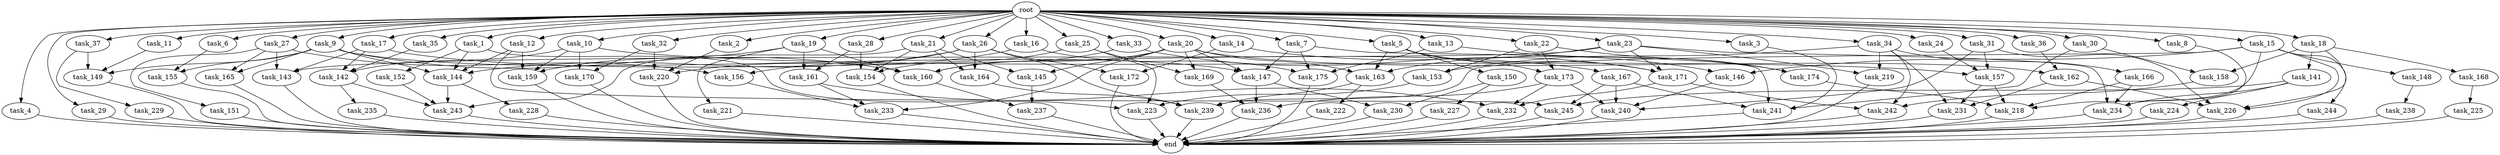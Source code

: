 digraph G {
  root [size="0.000000"];
  task_1 [size="102.400000"];
  task_2 [size="102.400000"];
  task_3 [size="102.400000"];
  task_4 [size="102.400000"];
  task_5 [size="102.400000"];
  task_6 [size="102.400000"];
  task_7 [size="102.400000"];
  task_8 [size="102.400000"];
  task_9 [size="102.400000"];
  task_10 [size="102.400000"];
  task_11 [size="102.400000"];
  task_12 [size="102.400000"];
  task_13 [size="102.400000"];
  task_14 [size="102.400000"];
  task_15 [size="102.400000"];
  task_16 [size="102.400000"];
  task_17 [size="102.400000"];
  task_18 [size="102.400000"];
  task_19 [size="102.400000"];
  task_20 [size="102.400000"];
  task_21 [size="102.400000"];
  task_22 [size="102.400000"];
  task_23 [size="102.400000"];
  task_24 [size="102.400000"];
  task_25 [size="102.400000"];
  task_26 [size="102.400000"];
  task_27 [size="102.400000"];
  task_28 [size="102.400000"];
  task_29 [size="102.400000"];
  task_30 [size="102.400000"];
  task_31 [size="102.400000"];
  task_32 [size="102.400000"];
  task_33 [size="102.400000"];
  task_34 [size="102.400000"];
  task_35 [size="102.400000"];
  task_36 [size="102.400000"];
  task_37 [size="102.400000"];
  task_141 [size="54975581388.800003"];
  task_142 [size="91912300134.400009"];
  task_143 [size="94489280512.000000"];
  task_144 [size="74732430950.400009"];
  task_145 [size="77309411328.000000"];
  task_146 [size="99643241267.200012"];
  task_147 [size="36936718745.599998"];
  task_148 [size="13743895347.200001"];
  task_149 [size="50680614092.800003"];
  task_150 [size="42090679500.800003"];
  task_151 [size="21474836480.000000"];
  task_152 [size="3435973836.800000"];
  task_153 [size="85899345920.000000"];
  task_154 [size="138297946931.200012"];
  task_155 [size="52398601011.200005"];
  task_156 [size="29205777612.800003"];
  task_157 [size="46385646796.800003"];
  task_158 [size="85899345920.000000"];
  task_159 [size="53257594470.400002"];
  task_160 [size="36077725286.400002"];
  task_161 [size="58411555225.600006"];
  task_162 [size="93630287052.800003"];
  task_163 [size="80745385164.800003"];
  task_164 [size="77309411328.000000"];
  task_165 [size="42949672960.000000"];
  task_166 [size="30923764531.200001"];
  task_167 [size="42090679500.800003"];
  task_168 [size="54975581388.800003"];
  task_169 [size="21474836480.000000"];
  task_170 [size="15461882265.600000"];
  task_171 [size="76450417868.800003"];
  task_172 [size="93630287052.800003"];
  task_173 [size="97066260889.600006"];
  task_174 [size="140874927308.800018"];
  task_175 [size="135720966553.600006"];
  task_218 [size="194991515238.400024"];
  task_219 [size="61847529062.400002"];
  task_220 [size="63565515980.800003"];
  task_221 [size="3435973836.800000"];
  task_222 [size="42090679500.800003"];
  task_223 [size="38654705664.000000"];
  task_224 [size="42090679500.800003"];
  task_225 [size="54975581388.800003"];
  task_226 [size="169221711462.400024"];
  task_227 [size="3435973836.800000"];
  task_228 [size="69578470195.199997"];
  task_229 [size="7730941132.800000"];
  task_230 [size="6871947673.600000"];
  task_231 [size="170080704921.600006"];
  task_232 [size="48962627174.400002"];
  task_233 [size="52398601011.200005"];
  task_234 [size="164067750707.200012"];
  task_235 [size="7730941132.800000"];
  task_236 [size="20615843020.800003"];
  task_237 [size="45526653337.600006"];
  task_238 [size="30923764531.200001"];
  task_239 [size="133143986176.000000"];
  task_240 [size="135720966553.600006"];
  task_241 [size="129708012339.200012"];
  task_242 [size="55834574848.000000"];
  task_243 [size="201863462912.000000"];
  task_244 [size="13743895347.200001"];
  task_245 [size="105656195481.600006"];
  end [size="0.000000"];

  root -> task_1 [size="1.000000"];
  root -> task_2 [size="1.000000"];
  root -> task_3 [size="1.000000"];
  root -> task_4 [size="1.000000"];
  root -> task_5 [size="1.000000"];
  root -> task_6 [size="1.000000"];
  root -> task_7 [size="1.000000"];
  root -> task_8 [size="1.000000"];
  root -> task_9 [size="1.000000"];
  root -> task_10 [size="1.000000"];
  root -> task_11 [size="1.000000"];
  root -> task_12 [size="1.000000"];
  root -> task_13 [size="1.000000"];
  root -> task_14 [size="1.000000"];
  root -> task_15 [size="1.000000"];
  root -> task_16 [size="1.000000"];
  root -> task_17 [size="1.000000"];
  root -> task_18 [size="1.000000"];
  root -> task_19 [size="1.000000"];
  root -> task_20 [size="1.000000"];
  root -> task_21 [size="1.000000"];
  root -> task_22 [size="1.000000"];
  root -> task_23 [size="1.000000"];
  root -> task_24 [size="1.000000"];
  root -> task_25 [size="1.000000"];
  root -> task_26 [size="1.000000"];
  root -> task_27 [size="1.000000"];
  root -> task_28 [size="1.000000"];
  root -> task_29 [size="1.000000"];
  root -> task_30 [size="1.000000"];
  root -> task_31 [size="1.000000"];
  root -> task_32 [size="1.000000"];
  root -> task_33 [size="1.000000"];
  root -> task_34 [size="1.000000"];
  root -> task_35 [size="1.000000"];
  root -> task_36 [size="1.000000"];
  root -> task_37 [size="1.000000"];
  task_1 -> task_144 [size="33554432.000000"];
  task_1 -> task_152 [size="33554432.000000"];
  task_1 -> task_223 [size="33554432.000000"];
  task_2 -> task_220 [size="134217728.000000"];
  task_3 -> task_241 [size="679477248.000000"];
  task_4 -> end [size="1.000000"];
  task_5 -> task_150 [size="411041792.000000"];
  task_5 -> task_163 [size="411041792.000000"];
  task_5 -> task_171 [size="411041792.000000"];
  task_5 -> task_173 [size="411041792.000000"];
  task_6 -> task_155 [size="301989888.000000"];
  task_7 -> task_147 [size="75497472.000000"];
  task_7 -> task_175 [size="75497472.000000"];
  task_7 -> task_241 [size="75497472.000000"];
  task_8 -> task_234 [size="209715200.000000"];
  task_9 -> task_144 [size="209715200.000000"];
  task_9 -> task_147 [size="209715200.000000"];
  task_9 -> task_149 [size="209715200.000000"];
  task_9 -> task_155 [size="209715200.000000"];
  task_9 -> task_160 [size="209715200.000000"];
  task_9 -> task_165 [size="209715200.000000"];
  task_10 -> task_142 [size="75497472.000000"];
  task_10 -> task_157 [size="75497472.000000"];
  task_10 -> task_159 [size="75497472.000000"];
  task_10 -> task_170 [size="75497472.000000"];
  task_11 -> task_149 [size="209715200.000000"];
  task_12 -> task_144 [size="411041792.000000"];
  task_12 -> task_159 [size="411041792.000000"];
  task_12 -> task_245 [size="411041792.000000"];
  task_13 -> task_174 [size="838860800.000000"];
  task_13 -> task_175 [size="838860800.000000"];
  task_14 -> task_146 [size="838860800.000000"];
  task_14 -> task_172 [size="838860800.000000"];
  task_15 -> task_146 [size="134217728.000000"];
  task_15 -> task_148 [size="134217728.000000"];
  task_15 -> task_218 [size="134217728.000000"];
  task_15 -> task_226 [size="134217728.000000"];
  task_15 -> task_239 [size="134217728.000000"];
  task_15 -> task_244 [size="134217728.000000"];
  task_16 -> task_175 [size="411041792.000000"];
  task_16 -> task_220 [size="411041792.000000"];
  task_17 -> task_142 [size="411041792.000000"];
  task_17 -> task_143 [size="411041792.000000"];
  task_17 -> task_167 [size="411041792.000000"];
  task_18 -> task_141 [size="536870912.000000"];
  task_18 -> task_158 [size="536870912.000000"];
  task_18 -> task_168 [size="536870912.000000"];
  task_18 -> task_226 [size="536870912.000000"];
  task_19 -> task_159 [size="33554432.000000"];
  task_19 -> task_160 [size="33554432.000000"];
  task_19 -> task_161 [size="33554432.000000"];
  task_19 -> task_221 [size="33554432.000000"];
  task_20 -> task_145 [size="75497472.000000"];
  task_20 -> task_147 [size="75497472.000000"];
  task_20 -> task_160 [size="75497472.000000"];
  task_20 -> task_162 [size="75497472.000000"];
  task_20 -> task_163 [size="75497472.000000"];
  task_20 -> task_169 [size="75497472.000000"];
  task_20 -> task_233 [size="75497472.000000"];
  task_21 -> task_145 [size="679477248.000000"];
  task_21 -> task_154 [size="679477248.000000"];
  task_21 -> task_164 [size="679477248.000000"];
  task_21 -> task_243 [size="679477248.000000"];
  task_22 -> task_153 [size="536870912.000000"];
  task_22 -> task_173 [size="536870912.000000"];
  task_22 -> task_174 [size="536870912.000000"];
  task_23 -> task_143 [size="301989888.000000"];
  task_23 -> task_163 [size="301989888.000000"];
  task_23 -> task_171 [size="301989888.000000"];
  task_23 -> task_219 [size="301989888.000000"];
  task_23 -> task_234 [size="301989888.000000"];
  task_24 -> task_157 [size="75497472.000000"];
  task_25 -> task_154 [size="134217728.000000"];
  task_25 -> task_169 [size="134217728.000000"];
  task_25 -> task_223 [size="134217728.000000"];
  task_26 -> task_144 [size="75497472.000000"];
  task_26 -> task_156 [size="75497472.000000"];
  task_26 -> task_164 [size="75497472.000000"];
  task_26 -> task_172 [size="75497472.000000"];
  task_26 -> task_239 [size="75497472.000000"];
  task_27 -> task_143 [size="209715200.000000"];
  task_27 -> task_151 [size="209715200.000000"];
  task_27 -> task_156 [size="209715200.000000"];
  task_27 -> task_165 [size="209715200.000000"];
  task_28 -> task_154 [size="536870912.000000"];
  task_28 -> task_161 [size="536870912.000000"];
  task_29 -> end [size="1.000000"];
  task_30 -> task_158 [size="301989888.000000"];
  task_30 -> task_241 [size="301989888.000000"];
  task_31 -> task_157 [size="301989888.000000"];
  task_31 -> task_226 [size="301989888.000000"];
  task_31 -> task_240 [size="301989888.000000"];
  task_32 -> task_170 [size="75497472.000000"];
  task_32 -> task_220 [size="75497472.000000"];
  task_33 -> task_160 [size="33554432.000000"];
  task_33 -> task_171 [size="33554432.000000"];
  task_34 -> task_153 [size="301989888.000000"];
  task_34 -> task_166 [size="301989888.000000"];
  task_34 -> task_219 [size="301989888.000000"];
  task_34 -> task_231 [size="301989888.000000"];
  task_34 -> task_242 [size="301989888.000000"];
  task_35 -> task_142 [size="411041792.000000"];
  task_36 -> task_162 [size="838860800.000000"];
  task_37 -> task_149 [size="75497472.000000"];
  task_37 -> task_229 [size="75497472.000000"];
  task_141 -> task_224 [size="411041792.000000"];
  task_141 -> task_234 [size="411041792.000000"];
  task_141 -> task_245 [size="411041792.000000"];
  task_142 -> task_235 [size="75497472.000000"];
  task_142 -> task_243 [size="75497472.000000"];
  task_143 -> end [size="1.000000"];
  task_144 -> task_228 [size="679477248.000000"];
  task_144 -> task_243 [size="679477248.000000"];
  task_145 -> task_237 [size="33554432.000000"];
  task_146 -> task_240 [size="679477248.000000"];
  task_147 -> task_230 [size="33554432.000000"];
  task_147 -> task_236 [size="33554432.000000"];
  task_148 -> task_238 [size="301989888.000000"];
  task_149 -> end [size="1.000000"];
  task_150 -> task_227 [size="33554432.000000"];
  task_150 -> task_230 [size="33554432.000000"];
  task_151 -> end [size="1.000000"];
  task_152 -> task_243 [size="536870912.000000"];
  task_153 -> task_223 [size="209715200.000000"];
  task_154 -> end [size="1.000000"];
  task_155 -> end [size="1.000000"];
  task_156 -> task_233 [size="301989888.000000"];
  task_157 -> task_218 [size="679477248.000000"];
  task_157 -> task_231 [size="679477248.000000"];
  task_158 -> task_242 [size="33554432.000000"];
  task_159 -> end [size="1.000000"];
  task_160 -> task_237 [size="411041792.000000"];
  task_161 -> task_232 [size="134217728.000000"];
  task_161 -> task_233 [size="134217728.000000"];
  task_162 -> task_226 [size="679477248.000000"];
  task_162 -> task_231 [size="679477248.000000"];
  task_163 -> task_222 [size="411041792.000000"];
  task_163 -> task_239 [size="411041792.000000"];
  task_164 -> task_239 [size="679477248.000000"];
  task_165 -> end [size="1.000000"];
  task_166 -> task_218 [size="679477248.000000"];
  task_166 -> task_234 [size="679477248.000000"];
  task_167 -> task_240 [size="209715200.000000"];
  task_167 -> task_241 [size="209715200.000000"];
  task_167 -> task_245 [size="209715200.000000"];
  task_168 -> task_225 [size="536870912.000000"];
  task_169 -> task_236 [size="33554432.000000"];
  task_170 -> end [size="1.000000"];
  task_171 -> task_232 [size="209715200.000000"];
  task_171 -> task_242 [size="209715200.000000"];
  task_172 -> end [size="1.000000"];
  task_173 -> task_232 [size="134217728.000000"];
  task_173 -> task_236 [size="134217728.000000"];
  task_173 -> task_240 [size="134217728.000000"];
  task_174 -> task_218 [size="411041792.000000"];
  task_175 -> end [size="1.000000"];
  task_218 -> end [size="1.000000"];
  task_219 -> end [size="1.000000"];
  task_220 -> end [size="1.000000"];
  task_221 -> end [size="1.000000"];
  task_222 -> end [size="1.000000"];
  task_223 -> end [size="1.000000"];
  task_224 -> end [size="1.000000"];
  task_225 -> end [size="1.000000"];
  task_226 -> end [size="1.000000"];
  task_227 -> end [size="1.000000"];
  task_228 -> end [size="1.000000"];
  task_229 -> end [size="1.000000"];
  task_230 -> end [size="1.000000"];
  task_231 -> end [size="1.000000"];
  task_232 -> end [size="1.000000"];
  task_233 -> end [size="1.000000"];
  task_234 -> end [size="1.000000"];
  task_235 -> end [size="1.000000"];
  task_236 -> end [size="1.000000"];
  task_237 -> end [size="1.000000"];
  task_238 -> end [size="1.000000"];
  task_239 -> end [size="1.000000"];
  task_240 -> end [size="1.000000"];
  task_241 -> end [size="1.000000"];
  task_242 -> end [size="1.000000"];
  task_243 -> end [size="1.000000"];
  task_244 -> end [size="1.000000"];
  task_245 -> end [size="1.000000"];
}
